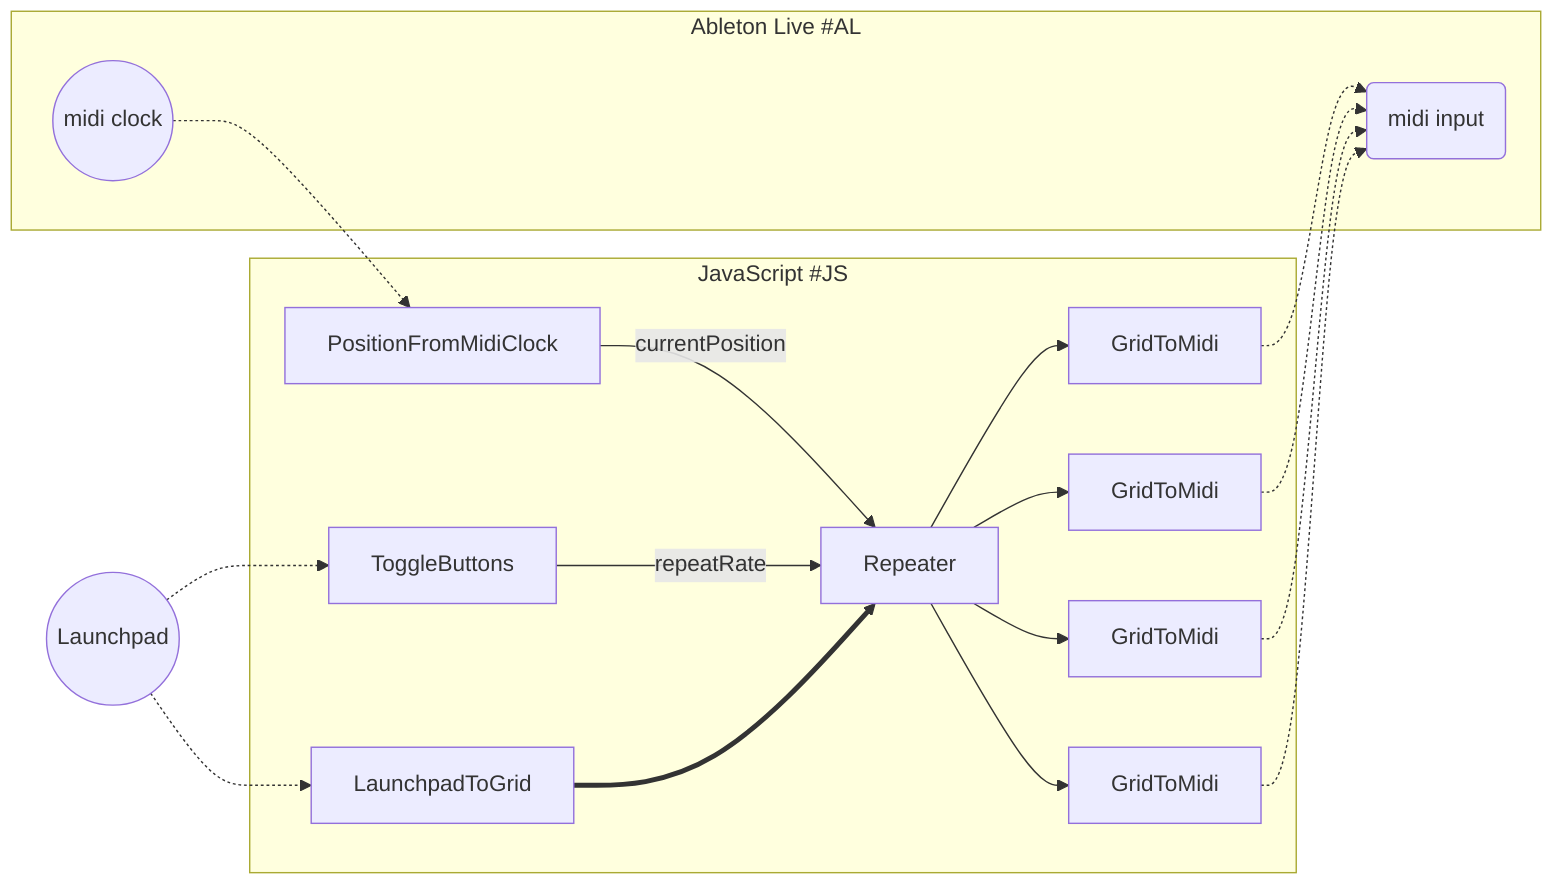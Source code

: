 graph LR
L((Launchpad))
subgraph JavaScript #JS
  rate[ToggleButtons]
  position[PositionFromMidiClock]
  input[LaunchpadToGrid]
  repeater[Repeater]
  position --> |currentPosition| repeater
  rate --> |repeatRate| repeater
  input ==> repeater
  repeater --> output1[GridToMidi]
  repeater --> output2[GridToMidi]
  repeater --> output3[GridToMidi]
  repeater --> output4[GridToMidi]
end
subgraph Ableton Live #AL
  C((midi clock))
  T(midi input)
end
C -.-> position
L -.-> input
L -.-> rate
output1 -.-> T
output2 -.-> T
output3 -.-> T
output4 -.-> T